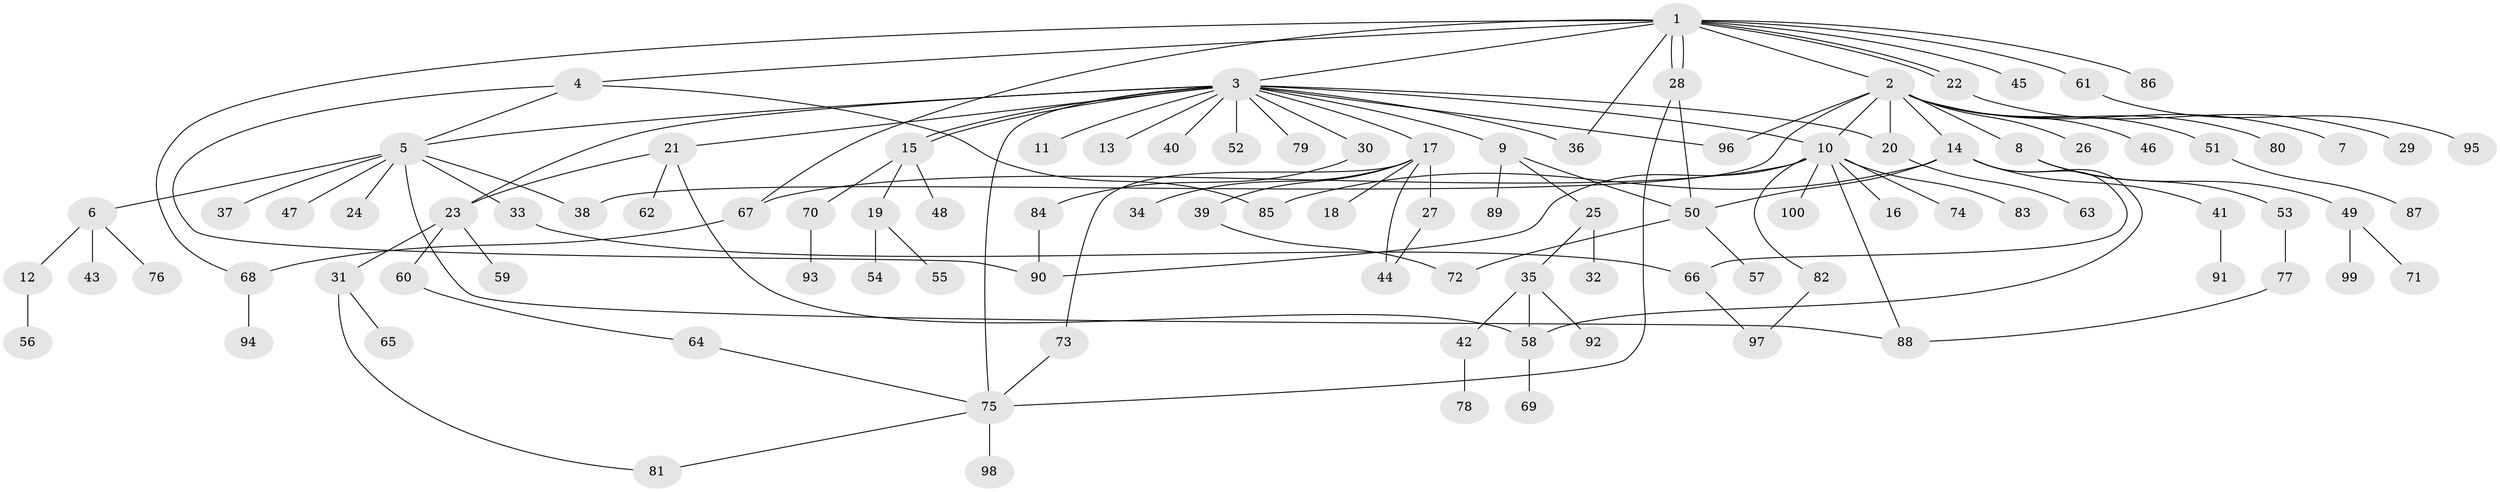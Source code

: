// Generated by graph-tools (version 1.1) at 2025/11/02/21/25 10:11:08]
// undirected, 100 vertices, 128 edges
graph export_dot {
graph [start="1"]
  node [color=gray90,style=filled];
  1;
  2;
  3;
  4;
  5;
  6;
  7;
  8;
  9;
  10;
  11;
  12;
  13;
  14;
  15;
  16;
  17;
  18;
  19;
  20;
  21;
  22;
  23;
  24;
  25;
  26;
  27;
  28;
  29;
  30;
  31;
  32;
  33;
  34;
  35;
  36;
  37;
  38;
  39;
  40;
  41;
  42;
  43;
  44;
  45;
  46;
  47;
  48;
  49;
  50;
  51;
  52;
  53;
  54;
  55;
  56;
  57;
  58;
  59;
  60;
  61;
  62;
  63;
  64;
  65;
  66;
  67;
  68;
  69;
  70;
  71;
  72;
  73;
  74;
  75;
  76;
  77;
  78;
  79;
  80;
  81;
  82;
  83;
  84;
  85;
  86;
  87;
  88;
  89;
  90;
  91;
  92;
  93;
  94;
  95;
  96;
  97;
  98;
  99;
  100;
  1 -- 2;
  1 -- 3;
  1 -- 4;
  1 -- 22;
  1 -- 22;
  1 -- 28;
  1 -- 28;
  1 -- 36;
  1 -- 45;
  1 -- 61;
  1 -- 67;
  1 -- 68;
  1 -- 86;
  2 -- 7;
  2 -- 8;
  2 -- 10;
  2 -- 14;
  2 -- 20;
  2 -- 26;
  2 -- 38;
  2 -- 46;
  2 -- 51;
  2 -- 80;
  2 -- 96;
  3 -- 5;
  3 -- 9;
  3 -- 10;
  3 -- 11;
  3 -- 13;
  3 -- 15;
  3 -- 15;
  3 -- 17;
  3 -- 20;
  3 -- 21;
  3 -- 23;
  3 -- 30;
  3 -- 36;
  3 -- 40;
  3 -- 52;
  3 -- 75;
  3 -- 79;
  3 -- 96;
  4 -- 5;
  4 -- 85;
  4 -- 90;
  5 -- 6;
  5 -- 24;
  5 -- 33;
  5 -- 37;
  5 -- 38;
  5 -- 47;
  5 -- 88;
  6 -- 12;
  6 -- 43;
  6 -- 76;
  8 -- 49;
  8 -- 53;
  9 -- 25;
  9 -- 50;
  9 -- 89;
  10 -- 16;
  10 -- 67;
  10 -- 74;
  10 -- 82;
  10 -- 83;
  10 -- 88;
  10 -- 90;
  10 -- 100;
  12 -- 56;
  14 -- 41;
  14 -- 50;
  14 -- 58;
  14 -- 66;
  14 -- 85;
  15 -- 19;
  15 -- 48;
  15 -- 70;
  17 -- 18;
  17 -- 27;
  17 -- 34;
  17 -- 39;
  17 -- 44;
  17 -- 73;
  19 -- 54;
  19 -- 55;
  20 -- 63;
  21 -- 23;
  21 -- 58;
  21 -- 62;
  22 -- 29;
  23 -- 31;
  23 -- 59;
  23 -- 60;
  25 -- 32;
  25 -- 35;
  27 -- 44;
  28 -- 50;
  28 -- 75;
  30 -- 84;
  31 -- 65;
  31 -- 81;
  33 -- 66;
  35 -- 42;
  35 -- 58;
  35 -- 92;
  39 -- 72;
  41 -- 91;
  42 -- 78;
  49 -- 71;
  49 -- 99;
  50 -- 57;
  50 -- 72;
  51 -- 87;
  53 -- 77;
  58 -- 69;
  60 -- 64;
  61 -- 95;
  64 -- 75;
  66 -- 97;
  67 -- 68;
  68 -- 94;
  70 -- 93;
  73 -- 75;
  75 -- 81;
  75 -- 98;
  77 -- 88;
  82 -- 97;
  84 -- 90;
}
